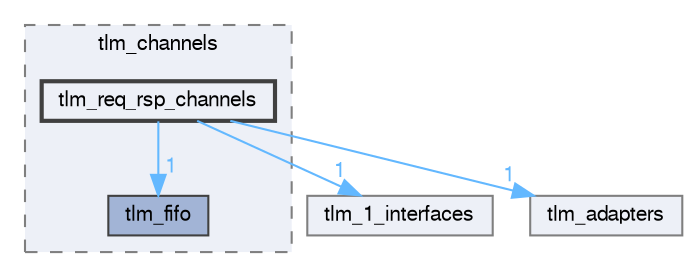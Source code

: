 digraph "tlm_core/tlm_1/tlm_req_rsp/tlm_channels/tlm_req_rsp_channels"
{
 // LATEX_PDF_SIZE
  bgcolor="transparent";
  edge [fontname=FreeSans,fontsize=10,labelfontname=FreeSans,labelfontsize=10];
  node [fontname=FreeSans,fontsize=10,shape=box,height=0.2,width=0.4];
  compound=true
  subgraph clusterdir_6a42bdaa6678bc7e2ea3941dd8076950 {
    graph [ bgcolor="#edf0f7", pencolor="grey50", label="tlm_channels", fontname=FreeSans,fontsize=10 style="filled,dashed", URL="dir_6a42bdaa6678bc7e2ea3941dd8076950.html",tooltip=""]
  dir_5f70767138aee3c2ec25bd4f46b07b10 [label="tlm_fifo", fillcolor="#a2b4d6", color="grey25", style="filled", URL="dir_5f70767138aee3c2ec25bd4f46b07b10.html",tooltip=""];
  dir_1729b31a48cd88e8e890a3ddbd766fe0 [label="tlm_req_rsp_channels", fillcolor="#edf0f7", color="grey25", style="filled,bold", URL="dir_1729b31a48cd88e8e890a3ddbd766fe0.html",tooltip=""];
  }
  dir_7bfea407d87c74d0d6a8a9e31733fb55 [label="tlm_1_interfaces", fillcolor="#edf0f7", color="grey50", style="filled", URL="dir_7bfea407d87c74d0d6a8a9e31733fb55.html",tooltip=""];
  dir_f785f1cf03833b37a7d700071cbb24f9 [label="tlm_adapters", fillcolor="#edf0f7", color="grey50", style="filled", URL="dir_f785f1cf03833b37a7d700071cbb24f9.html",tooltip=""];
  dir_1729b31a48cd88e8e890a3ddbd766fe0->dir_5f70767138aee3c2ec25bd4f46b07b10 [headlabel="1", labeldistance=1.5 headhref="dir_000013_000008.html" href="dir_000013_000008.html" color="steelblue1" fontcolor="steelblue1"];
  dir_1729b31a48cd88e8e890a3ddbd766fe0->dir_7bfea407d87c74d0d6a8a9e31733fb55 [headlabel="1", labeldistance=1.5 headhref="dir_000013_000001.html" href="dir_000013_000001.html" color="steelblue1" fontcolor="steelblue1"];
  dir_1729b31a48cd88e8e890a3ddbd766fe0->dir_f785f1cf03833b37a7d700071cbb24f9 [headlabel="1", labeldistance=1.5 headhref="dir_000013_000004.html" href="dir_000013_000004.html" color="steelblue1" fontcolor="steelblue1"];
}

